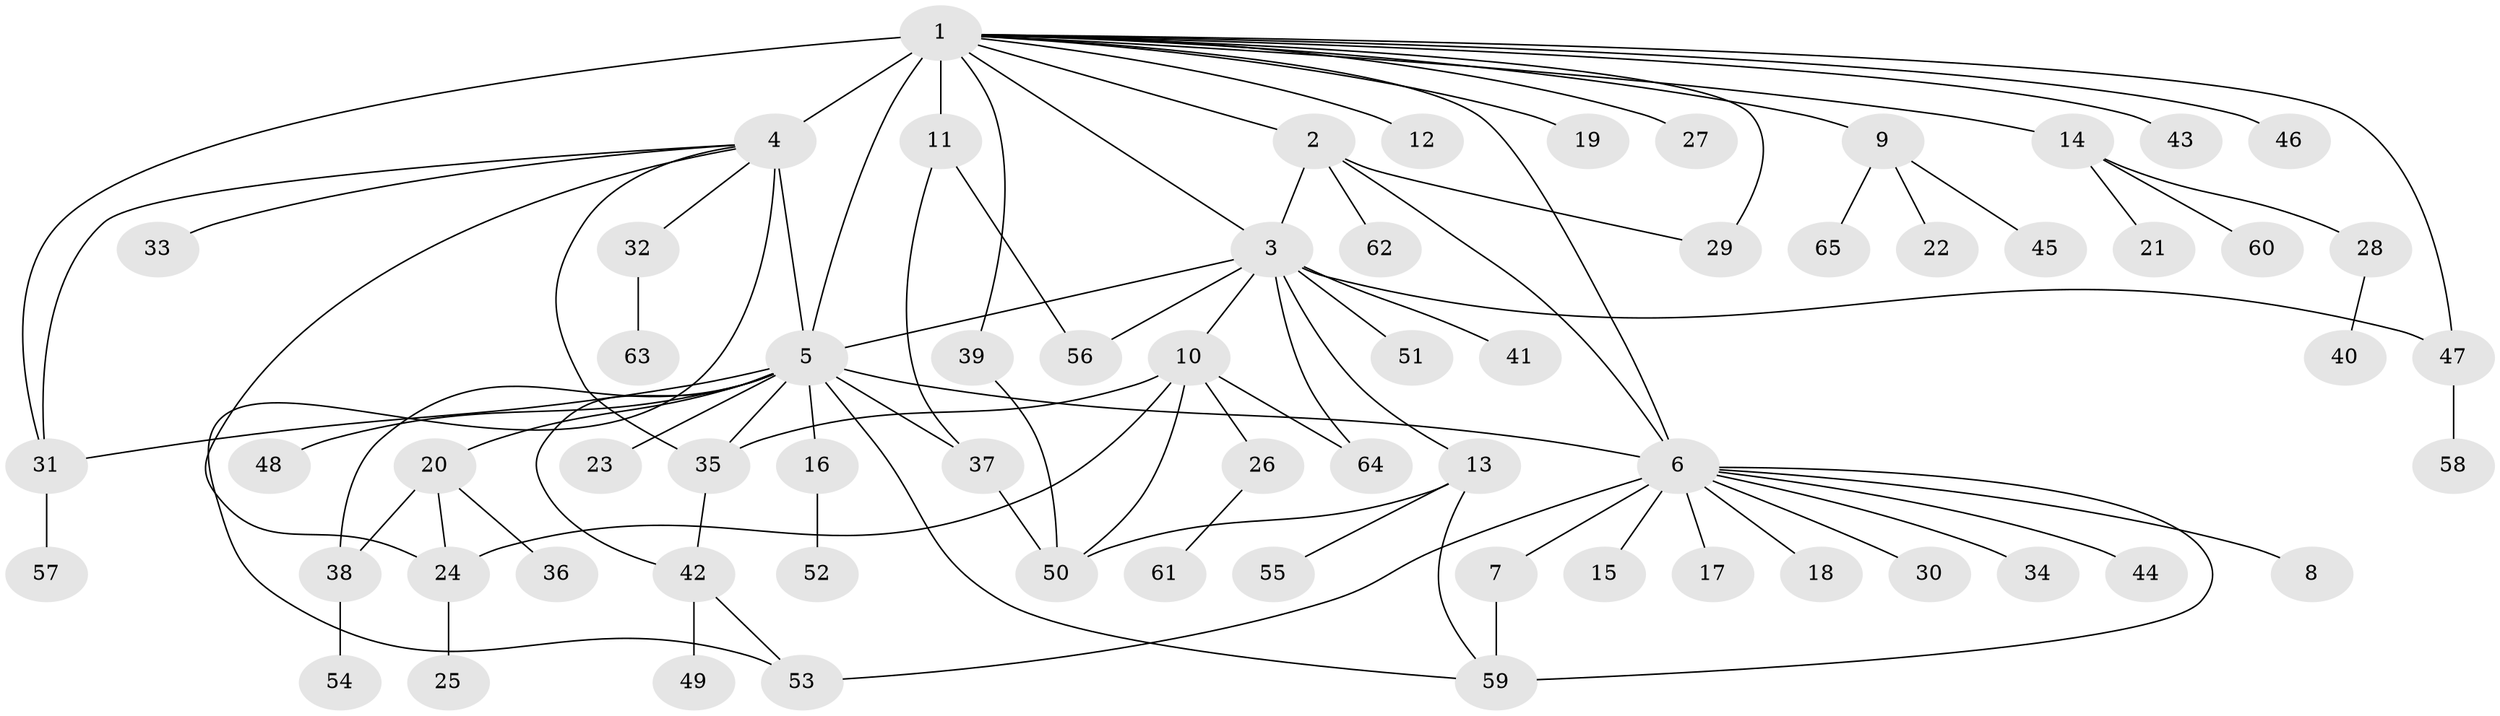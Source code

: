 // original degree distribution, {34: 0.007692307692307693, 7: 0.015384615384615385, 13: 0.007692307692307693, 1: 0.5692307692307692, 21: 0.007692307692307693, 14: 0.007692307692307693, 4: 0.06153846153846154, 2: 0.16153846153846155, 5: 0.03076923076923077, 8: 0.007692307692307693, 3: 0.1076923076923077, 6: 0.015384615384615385}
// Generated by graph-tools (version 1.1) at 2025/35/03/09/25 02:35:43]
// undirected, 65 vertices, 90 edges
graph export_dot {
graph [start="1"]
  node [color=gray90,style=filled];
  1;
  2;
  3;
  4;
  5;
  6;
  7;
  8;
  9;
  10;
  11;
  12;
  13;
  14;
  15;
  16;
  17;
  18;
  19;
  20;
  21;
  22;
  23;
  24;
  25;
  26;
  27;
  28;
  29;
  30;
  31;
  32;
  33;
  34;
  35;
  36;
  37;
  38;
  39;
  40;
  41;
  42;
  43;
  44;
  45;
  46;
  47;
  48;
  49;
  50;
  51;
  52;
  53;
  54;
  55;
  56;
  57;
  58;
  59;
  60;
  61;
  62;
  63;
  64;
  65;
  1 -- 2 [weight=1.0];
  1 -- 3 [weight=1.0];
  1 -- 4 [weight=13.0];
  1 -- 5 [weight=1.0];
  1 -- 6 [weight=1.0];
  1 -- 9 [weight=1.0];
  1 -- 11 [weight=3.0];
  1 -- 12 [weight=1.0];
  1 -- 14 [weight=1.0];
  1 -- 19 [weight=1.0];
  1 -- 27 [weight=1.0];
  1 -- 29 [weight=1.0];
  1 -- 31 [weight=1.0];
  1 -- 39 [weight=1.0];
  1 -- 43 [weight=1.0];
  1 -- 46 [weight=1.0];
  1 -- 47 [weight=1.0];
  2 -- 3 [weight=1.0];
  2 -- 6 [weight=2.0];
  2 -- 29 [weight=1.0];
  2 -- 62 [weight=1.0];
  3 -- 5 [weight=1.0];
  3 -- 10 [weight=1.0];
  3 -- 13 [weight=1.0];
  3 -- 41 [weight=1.0];
  3 -- 47 [weight=1.0];
  3 -- 51 [weight=1.0];
  3 -- 56 [weight=1.0];
  3 -- 64 [weight=1.0];
  4 -- 5 [weight=1.0];
  4 -- 24 [weight=1.0];
  4 -- 31 [weight=1.0];
  4 -- 32 [weight=1.0];
  4 -- 33 [weight=1.0];
  4 -- 35 [weight=1.0];
  4 -- 53 [weight=1.0];
  5 -- 6 [weight=1.0];
  5 -- 16 [weight=6.0];
  5 -- 20 [weight=1.0];
  5 -- 23 [weight=1.0];
  5 -- 31 [weight=1.0];
  5 -- 35 [weight=2.0];
  5 -- 37 [weight=1.0];
  5 -- 38 [weight=1.0];
  5 -- 42 [weight=1.0];
  5 -- 48 [weight=1.0];
  5 -- 59 [weight=1.0];
  6 -- 7 [weight=1.0];
  6 -- 8 [weight=1.0];
  6 -- 15 [weight=1.0];
  6 -- 17 [weight=1.0];
  6 -- 18 [weight=1.0];
  6 -- 30 [weight=1.0];
  6 -- 34 [weight=1.0];
  6 -- 44 [weight=1.0];
  6 -- 53 [weight=1.0];
  6 -- 59 [weight=1.0];
  7 -- 59 [weight=2.0];
  9 -- 22 [weight=1.0];
  9 -- 45 [weight=1.0];
  9 -- 65 [weight=1.0];
  10 -- 24 [weight=1.0];
  10 -- 26 [weight=1.0];
  10 -- 35 [weight=1.0];
  10 -- 50 [weight=1.0];
  10 -- 64 [weight=1.0];
  11 -- 37 [weight=1.0];
  11 -- 56 [weight=1.0];
  13 -- 50 [weight=1.0];
  13 -- 55 [weight=1.0];
  13 -- 59 [weight=1.0];
  14 -- 21 [weight=1.0];
  14 -- 28 [weight=1.0];
  14 -- 60 [weight=1.0];
  16 -- 52 [weight=1.0];
  20 -- 24 [weight=1.0];
  20 -- 36 [weight=1.0];
  20 -- 38 [weight=1.0];
  24 -- 25 [weight=3.0];
  26 -- 61 [weight=2.0];
  28 -- 40 [weight=1.0];
  31 -- 57 [weight=2.0];
  32 -- 63 [weight=1.0];
  35 -- 42 [weight=1.0];
  37 -- 50 [weight=1.0];
  38 -- 54 [weight=1.0];
  39 -- 50 [weight=1.0];
  42 -- 49 [weight=2.0];
  42 -- 53 [weight=1.0];
  47 -- 58 [weight=1.0];
}
